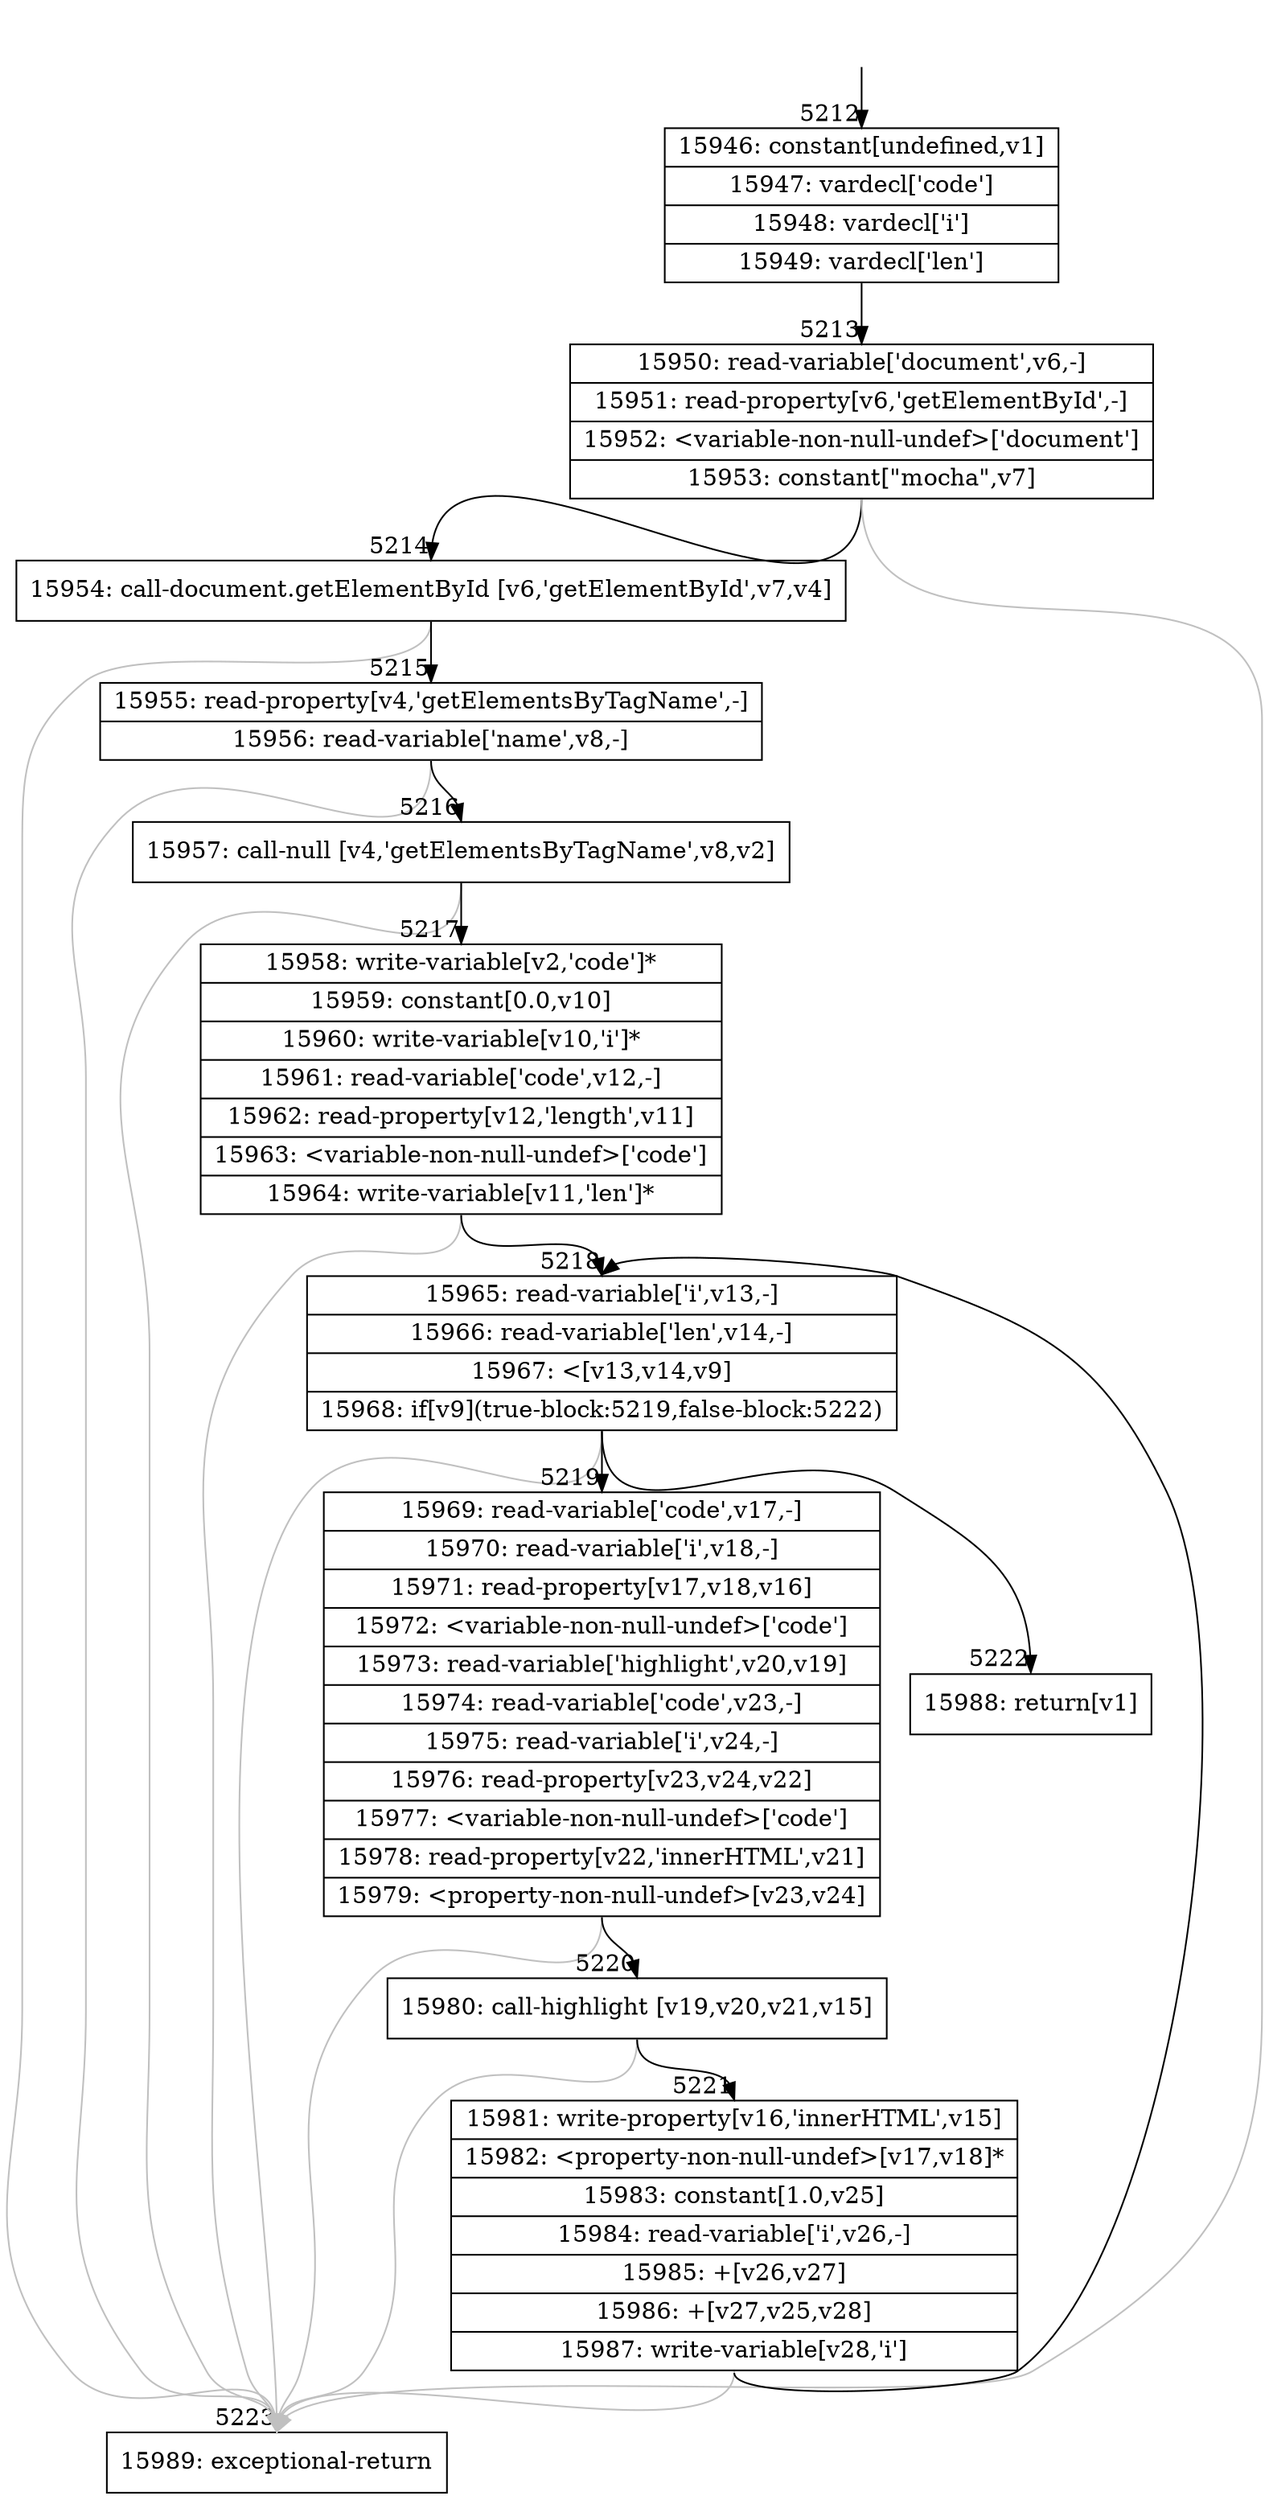 digraph {
rankdir="TD"
BB_entry458[shape=none,label=""];
BB_entry458 -> BB5212 [tailport=s, headport=n, headlabel="    5212"]
BB5212 [shape=record label="{15946: constant[undefined,v1]|15947: vardecl['code']|15948: vardecl['i']|15949: vardecl['len']}" ] 
BB5212 -> BB5213 [tailport=s, headport=n, headlabel="      5213"]
BB5213 [shape=record label="{15950: read-variable['document',v6,-]|15951: read-property[v6,'getElementById',-]|15952: \<variable-non-null-undef\>['document']|15953: constant[\"mocha\",v7]}" ] 
BB5213 -> BB5214 [tailport=s, headport=n, headlabel="      5214"]
BB5213 -> BB5223 [tailport=s, headport=n, color=gray, headlabel="      5223"]
BB5214 [shape=record label="{15954: call-document.getElementById [v6,'getElementById',v7,v4]}" ] 
BB5214 -> BB5215 [tailport=s, headport=n, headlabel="      5215"]
BB5214 -> BB5223 [tailport=s, headport=n, color=gray]
BB5215 [shape=record label="{15955: read-property[v4,'getElementsByTagName',-]|15956: read-variable['name',v8,-]}" ] 
BB5215 -> BB5216 [tailport=s, headport=n, headlabel="      5216"]
BB5215 -> BB5223 [tailport=s, headport=n, color=gray]
BB5216 [shape=record label="{15957: call-null [v4,'getElementsByTagName',v8,v2]}" ] 
BB5216 -> BB5217 [tailport=s, headport=n, headlabel="      5217"]
BB5216 -> BB5223 [tailport=s, headport=n, color=gray]
BB5217 [shape=record label="{15958: write-variable[v2,'code']*|15959: constant[0.0,v10]|15960: write-variable[v10,'i']*|15961: read-variable['code',v12,-]|15962: read-property[v12,'length',v11]|15963: \<variable-non-null-undef\>['code']|15964: write-variable[v11,'len']*}" ] 
BB5217 -> BB5218 [tailport=s, headport=n, headlabel="      5218"]
BB5217 -> BB5223 [tailport=s, headport=n, color=gray]
BB5218 [shape=record label="{15965: read-variable['i',v13,-]|15966: read-variable['len',v14,-]|15967: \<[v13,v14,v9]|15968: if[v9](true-block:5219,false-block:5222)}" ] 
BB5218 -> BB5219 [tailport=s, headport=n, headlabel="      5219"]
BB5218 -> BB5222 [tailport=s, headport=n, headlabel="      5222"]
BB5218 -> BB5223 [tailport=s, headport=n, color=gray]
BB5219 [shape=record label="{15969: read-variable['code',v17,-]|15970: read-variable['i',v18,-]|15971: read-property[v17,v18,v16]|15972: \<variable-non-null-undef\>['code']|15973: read-variable['highlight',v20,v19]|15974: read-variable['code',v23,-]|15975: read-variable['i',v24,-]|15976: read-property[v23,v24,v22]|15977: \<variable-non-null-undef\>['code']|15978: read-property[v22,'innerHTML',v21]|15979: \<property-non-null-undef\>[v23,v24]}" ] 
BB5219 -> BB5220 [tailport=s, headport=n, headlabel="      5220"]
BB5219 -> BB5223 [tailport=s, headport=n, color=gray]
BB5220 [shape=record label="{15980: call-highlight [v19,v20,v21,v15]}" ] 
BB5220 -> BB5221 [tailport=s, headport=n, headlabel="      5221"]
BB5220 -> BB5223 [tailport=s, headport=n, color=gray]
BB5221 [shape=record label="{15981: write-property[v16,'innerHTML',v15]|15982: \<property-non-null-undef\>[v17,v18]*|15983: constant[1.0,v25]|15984: read-variable['i',v26,-]|15985: +[v26,v27]|15986: +[v27,v25,v28]|15987: write-variable[v28,'i']}" ] 
BB5221 -> BB5218 [tailport=s, headport=n]
BB5221 -> BB5223 [tailport=s, headport=n, color=gray]
BB5222 [shape=record label="{15988: return[v1]}" ] 
BB5223 [shape=record label="{15989: exceptional-return}" ] 
//#$~ 6018
}
